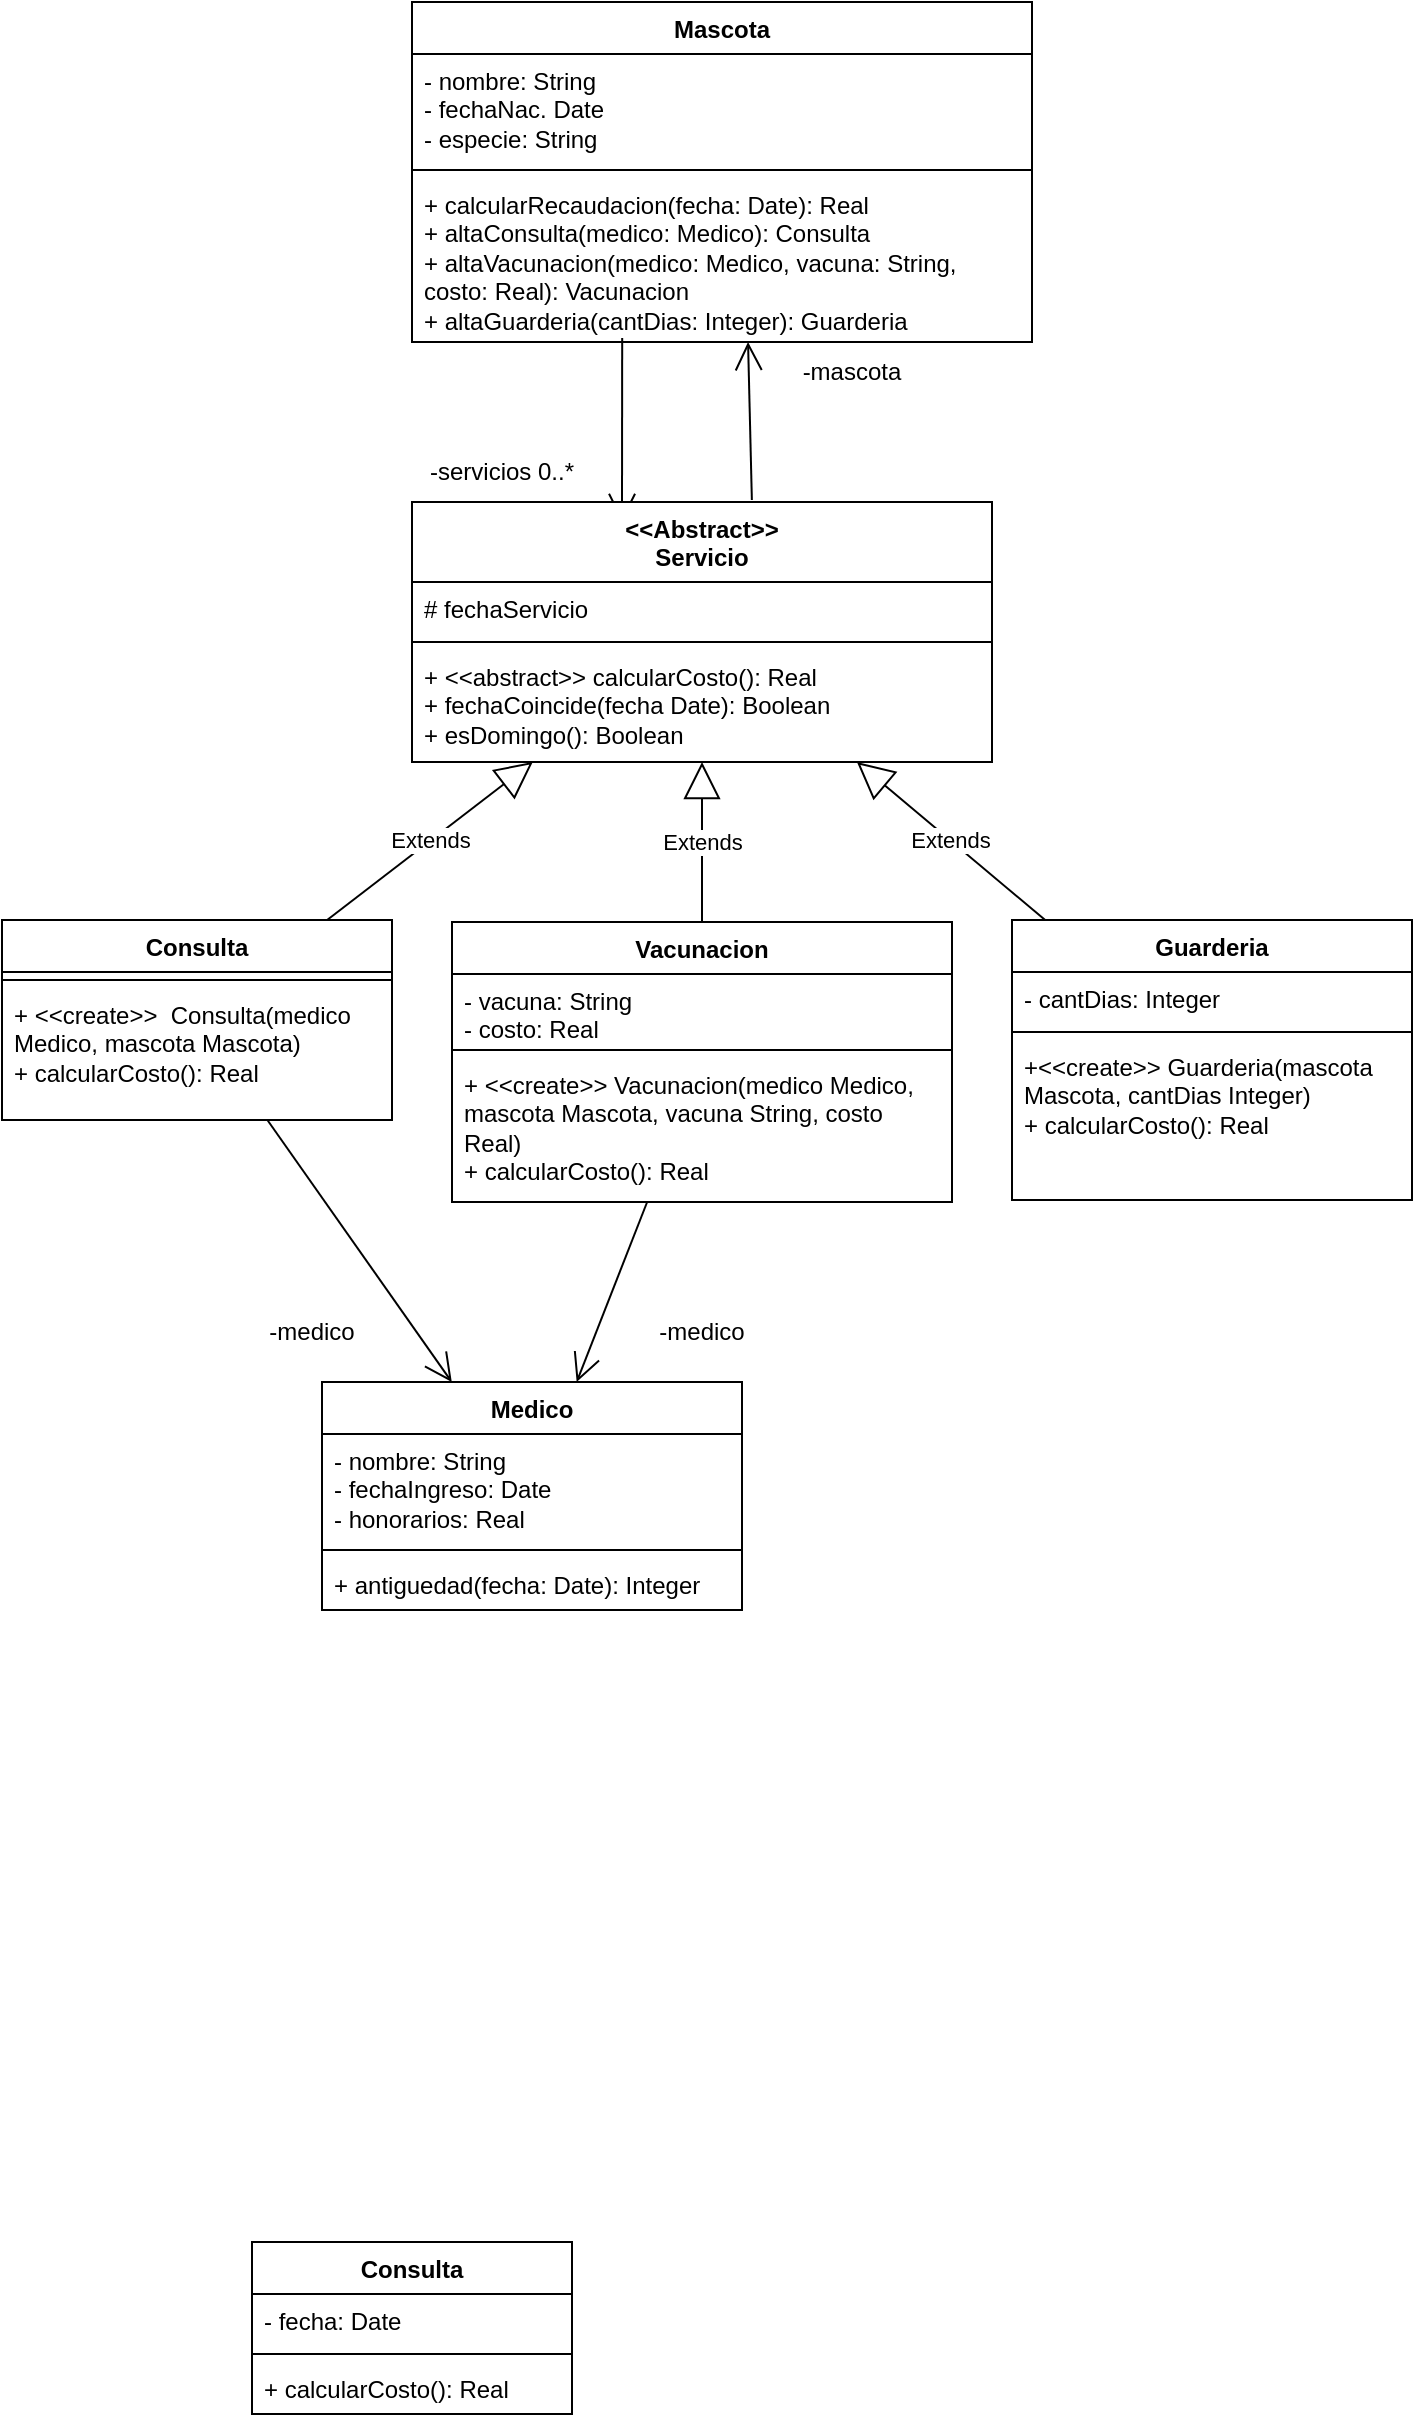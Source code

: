 <mxfile version="22.0.2" type="device">
  <diagram name="Página-1" id="8GbFOLVAD-dK-h_YGOZ3">
    <mxGraphModel dx="864" dy="947" grid="1" gridSize="10" guides="1" tooltips="1" connect="1" arrows="1" fold="1" page="1" pageScale="1" pageWidth="827" pageHeight="1169" math="0" shadow="0">
      <root>
        <mxCell id="0" />
        <mxCell id="1" parent="0" />
        <mxCell id="eEaIYHQ_iqfKaJxvbYx7-2" value="Medico" style="swimlane;fontStyle=1;align=center;verticalAlign=top;childLayout=stackLayout;horizontal=1;startSize=26;horizontalStack=0;resizeParent=1;resizeParentMax=0;resizeLast=0;collapsible=1;marginBottom=0;whiteSpace=wrap;html=1;" parent="1" vertex="1">
          <mxGeometry x="205" y="730" width="210" height="114" as="geometry" />
        </mxCell>
        <mxCell id="eEaIYHQ_iqfKaJxvbYx7-3" value="- nombre: String&lt;br&gt;- fechaIngreso: Date&lt;br&gt;- honorarios: Real" style="text;strokeColor=none;fillColor=none;align=left;verticalAlign=top;spacingLeft=4;spacingRight=4;overflow=hidden;rotatable=0;points=[[0,0.5],[1,0.5]];portConstraint=eastwest;whiteSpace=wrap;html=1;" parent="eEaIYHQ_iqfKaJxvbYx7-2" vertex="1">
          <mxGeometry y="26" width="210" height="54" as="geometry" />
        </mxCell>
        <mxCell id="eEaIYHQ_iqfKaJxvbYx7-4" value="" style="line;strokeWidth=1;fillColor=none;align=left;verticalAlign=middle;spacingTop=-1;spacingLeft=3;spacingRight=3;rotatable=0;labelPosition=right;points=[];portConstraint=eastwest;strokeColor=inherit;" parent="eEaIYHQ_iqfKaJxvbYx7-2" vertex="1">
          <mxGeometry y="80" width="210" height="8" as="geometry" />
        </mxCell>
        <mxCell id="eEaIYHQ_iqfKaJxvbYx7-5" value="+ antiguedad(fecha: Date): Integer" style="text;strokeColor=none;fillColor=none;align=left;verticalAlign=top;spacingLeft=4;spacingRight=4;overflow=hidden;rotatable=0;points=[[0,0.5],[1,0.5]];portConstraint=eastwest;whiteSpace=wrap;html=1;" parent="eEaIYHQ_iqfKaJxvbYx7-2" vertex="1">
          <mxGeometry y="88" width="210" height="26" as="geometry" />
        </mxCell>
        <mxCell id="eEaIYHQ_iqfKaJxvbYx7-6" value="Mascota" style="swimlane;fontStyle=1;align=center;verticalAlign=top;childLayout=stackLayout;horizontal=1;startSize=26;horizontalStack=0;resizeParent=1;resizeParentMax=0;resizeLast=0;collapsible=1;marginBottom=0;whiteSpace=wrap;html=1;" parent="1" vertex="1">
          <mxGeometry x="250" y="40" width="310" height="170" as="geometry" />
        </mxCell>
        <mxCell id="eEaIYHQ_iqfKaJxvbYx7-7" value="- nombre: String&lt;br&gt;- fechaNac. Date&lt;br&gt;- especie: String" style="text;strokeColor=none;fillColor=none;align=left;verticalAlign=top;spacingLeft=4;spacingRight=4;overflow=hidden;rotatable=0;points=[[0,0.5],[1,0.5]];portConstraint=eastwest;whiteSpace=wrap;html=1;" parent="eEaIYHQ_iqfKaJxvbYx7-6" vertex="1">
          <mxGeometry y="26" width="310" height="54" as="geometry" />
        </mxCell>
        <mxCell id="eEaIYHQ_iqfKaJxvbYx7-8" value="" style="line;strokeWidth=1;fillColor=none;align=left;verticalAlign=middle;spacingTop=-1;spacingLeft=3;spacingRight=3;rotatable=0;labelPosition=right;points=[];portConstraint=eastwest;strokeColor=inherit;" parent="eEaIYHQ_iqfKaJxvbYx7-6" vertex="1">
          <mxGeometry y="80" width="310" height="8" as="geometry" />
        </mxCell>
        <mxCell id="eEaIYHQ_iqfKaJxvbYx7-9" value="+ calcularRecaudacion(fecha: Date): Real&lt;br&gt;+ altaConsulta(medico: Medico): Consulta&lt;br&gt;+ altaVacunacion(medico: Medico, vacuna: String, costo: Real): Vacunacion&lt;br&gt;+ altaGuarderia(cantDias: Integer): Guarderia" style="text;strokeColor=none;fillColor=none;align=left;verticalAlign=top;spacingLeft=4;spacingRight=4;overflow=hidden;rotatable=0;points=[[0,0.5],[1,0.5]];portConstraint=eastwest;whiteSpace=wrap;html=1;" parent="eEaIYHQ_iqfKaJxvbYx7-6" vertex="1">
          <mxGeometry y="88" width="310" height="82" as="geometry" />
        </mxCell>
        <mxCell id="eEaIYHQ_iqfKaJxvbYx7-14" value="Consulta" style="swimlane;fontStyle=1;align=center;verticalAlign=top;childLayout=stackLayout;horizontal=1;startSize=26;horizontalStack=0;resizeParent=1;resizeParentMax=0;resizeLast=0;collapsible=1;marginBottom=0;whiteSpace=wrap;html=1;" parent="1" vertex="1">
          <mxGeometry x="45" y="499" width="195" height="100" as="geometry" />
        </mxCell>
        <mxCell id="eEaIYHQ_iqfKaJxvbYx7-16" value="" style="line;strokeWidth=1;fillColor=none;align=left;verticalAlign=middle;spacingTop=-1;spacingLeft=3;spacingRight=3;rotatable=0;labelPosition=right;points=[];portConstraint=eastwest;strokeColor=inherit;" parent="eEaIYHQ_iqfKaJxvbYx7-14" vertex="1">
          <mxGeometry y="26" width="195" height="8" as="geometry" />
        </mxCell>
        <mxCell id="eEaIYHQ_iqfKaJxvbYx7-17" value="+ &amp;lt;&amp;lt;create&amp;gt;&amp;gt;&amp;nbsp; Consulta(medico Medico, mascota Mascota)&lt;br&gt;+ calcularCosto(): Real" style="text;strokeColor=none;fillColor=none;align=left;verticalAlign=top;spacingLeft=4;spacingRight=4;overflow=hidden;rotatable=0;points=[[0,0.5],[1,0.5]];portConstraint=eastwest;whiteSpace=wrap;html=1;" parent="eEaIYHQ_iqfKaJxvbYx7-14" vertex="1">
          <mxGeometry y="34" width="195" height="66" as="geometry" />
        </mxCell>
        <mxCell id="eEaIYHQ_iqfKaJxvbYx7-18" value="Vacunacion" style="swimlane;fontStyle=1;align=center;verticalAlign=top;childLayout=stackLayout;horizontal=1;startSize=26;horizontalStack=0;resizeParent=1;resizeParentMax=0;resizeLast=0;collapsible=1;marginBottom=0;whiteSpace=wrap;html=1;" parent="1" vertex="1">
          <mxGeometry x="270" y="500" width="250" height="140" as="geometry" />
        </mxCell>
        <mxCell id="eEaIYHQ_iqfKaJxvbYx7-19" value="- vacuna: String&lt;br&gt;- costo: Real" style="text;strokeColor=none;fillColor=none;align=left;verticalAlign=top;spacingLeft=4;spacingRight=4;overflow=hidden;rotatable=0;points=[[0,0.5],[1,0.5]];portConstraint=eastwest;whiteSpace=wrap;html=1;" parent="eEaIYHQ_iqfKaJxvbYx7-18" vertex="1">
          <mxGeometry y="26" width="250" height="34" as="geometry" />
        </mxCell>
        <mxCell id="eEaIYHQ_iqfKaJxvbYx7-20" value="" style="line;strokeWidth=1;fillColor=none;align=left;verticalAlign=middle;spacingTop=-1;spacingLeft=3;spacingRight=3;rotatable=0;labelPosition=right;points=[];portConstraint=eastwest;strokeColor=inherit;" parent="eEaIYHQ_iqfKaJxvbYx7-18" vertex="1">
          <mxGeometry y="60" width="250" height="8" as="geometry" />
        </mxCell>
        <mxCell id="eEaIYHQ_iqfKaJxvbYx7-21" value="+ &amp;lt;&amp;lt;create&amp;gt;&amp;gt; Vacunacion(medico Medico, mascota Mascota, vacuna String, costo Real)&lt;br&gt;+ calcularCosto(): Real" style="text;strokeColor=none;fillColor=none;align=left;verticalAlign=top;spacingLeft=4;spacingRight=4;overflow=hidden;rotatable=0;points=[[0,0.5],[1,0.5]];portConstraint=eastwest;whiteSpace=wrap;html=1;" parent="eEaIYHQ_iqfKaJxvbYx7-18" vertex="1">
          <mxGeometry y="68" width="250" height="72" as="geometry" />
        </mxCell>
        <mxCell id="eEaIYHQ_iqfKaJxvbYx7-22" value="Guarderia" style="swimlane;fontStyle=1;align=center;verticalAlign=top;childLayout=stackLayout;horizontal=1;startSize=26;horizontalStack=0;resizeParent=1;resizeParentMax=0;resizeLast=0;collapsible=1;marginBottom=0;whiteSpace=wrap;html=1;" parent="1" vertex="1">
          <mxGeometry x="550" y="499" width="200" height="140" as="geometry" />
        </mxCell>
        <mxCell id="eEaIYHQ_iqfKaJxvbYx7-23" value="- cantDias: Integer" style="text;strokeColor=none;fillColor=none;align=left;verticalAlign=top;spacingLeft=4;spacingRight=4;overflow=hidden;rotatable=0;points=[[0,0.5],[1,0.5]];portConstraint=eastwest;whiteSpace=wrap;html=1;" parent="eEaIYHQ_iqfKaJxvbYx7-22" vertex="1">
          <mxGeometry y="26" width="200" height="26" as="geometry" />
        </mxCell>
        <mxCell id="eEaIYHQ_iqfKaJxvbYx7-24" value="" style="line;strokeWidth=1;fillColor=none;align=left;verticalAlign=middle;spacingTop=-1;spacingLeft=3;spacingRight=3;rotatable=0;labelPosition=right;points=[];portConstraint=eastwest;strokeColor=inherit;" parent="eEaIYHQ_iqfKaJxvbYx7-22" vertex="1">
          <mxGeometry y="52" width="200" height="8" as="geometry" />
        </mxCell>
        <mxCell id="eEaIYHQ_iqfKaJxvbYx7-25" value="+&amp;lt;&amp;lt;create&amp;gt;&amp;gt; Guarderia(mascota Mascota, cantDias Integer)&lt;br&gt;+ calcularCosto(): Real" style="text;strokeColor=none;fillColor=none;align=left;verticalAlign=top;spacingLeft=4;spacingRight=4;overflow=hidden;rotatable=0;points=[[0,0.5],[1,0.5]];portConstraint=eastwest;whiteSpace=wrap;html=1;" parent="eEaIYHQ_iqfKaJxvbYx7-22" vertex="1">
          <mxGeometry y="60" width="200" height="80" as="geometry" />
        </mxCell>
        <mxCell id="sBrsMQt-9_VZ41GfW_G3-1" value="" style="endArrow=open;endFill=1;endSize=12;html=1;rounded=0;exitX=0.586;exitY=-0.008;exitDx=0;exitDy=0;exitPerimeter=0;entryX=0.542;entryY=1;entryDx=0;entryDy=0;entryPerimeter=0;" edge="1" parent="1" source="sBrsMQt-9_VZ41GfW_G3-16" target="eEaIYHQ_iqfKaJxvbYx7-9">
          <mxGeometry width="160" relative="1" as="geometry">
            <mxPoint x="395" y="300" as="sourcePoint" />
            <mxPoint x="520" y="270" as="targetPoint" />
          </mxGeometry>
        </mxCell>
        <mxCell id="sBrsMQt-9_VZ41GfW_G3-2" value="-mascota" style="text;strokeColor=none;align=center;fillColor=none;html=1;verticalAlign=middle;whiteSpace=wrap;rounded=0;" vertex="1" parent="1">
          <mxGeometry x="440" y="210" width="60" height="30" as="geometry" />
        </mxCell>
        <mxCell id="sBrsMQt-9_VZ41GfW_G3-10" value="" style="endArrow=open;endFill=1;endSize=12;html=1;rounded=0;" edge="1" parent="1" source="eEaIYHQ_iqfKaJxvbYx7-14" target="eEaIYHQ_iqfKaJxvbYx7-2">
          <mxGeometry width="160" relative="1" as="geometry">
            <mxPoint x="195" y="600" as="sourcePoint" />
            <mxPoint x="355" y="600" as="targetPoint" />
          </mxGeometry>
        </mxCell>
        <mxCell id="sBrsMQt-9_VZ41GfW_G3-11" value="" style="endArrow=open;endFill=1;endSize=12;html=1;rounded=0;" edge="1" parent="1" source="eEaIYHQ_iqfKaJxvbYx7-18" target="eEaIYHQ_iqfKaJxvbYx7-2">
          <mxGeometry width="160" relative="1" as="geometry">
            <mxPoint x="425" y="650" as="sourcePoint" />
            <mxPoint x="585" y="650" as="targetPoint" />
          </mxGeometry>
        </mxCell>
        <mxCell id="sBrsMQt-9_VZ41GfW_G3-12" value="-medico" style="text;strokeColor=none;align=center;fillColor=none;html=1;verticalAlign=middle;whiteSpace=wrap;rounded=0;" vertex="1" parent="1">
          <mxGeometry x="170" y="690" width="60" height="30" as="geometry" />
        </mxCell>
        <mxCell id="sBrsMQt-9_VZ41GfW_G3-13" value="-medico" style="text;strokeColor=none;align=center;fillColor=none;html=1;verticalAlign=middle;whiteSpace=wrap;rounded=0;" vertex="1" parent="1">
          <mxGeometry x="365" y="690" width="60" height="30" as="geometry" />
        </mxCell>
        <mxCell id="sBrsMQt-9_VZ41GfW_G3-14" value="" style="endArrow=open;endFill=1;endSize=12;html=1;rounded=0;entryX=0.25;entryY=0;entryDx=0;entryDy=0;exitX=0.339;exitY=0.976;exitDx=0;exitDy=0;exitPerimeter=0;" edge="1" parent="1" source="eEaIYHQ_iqfKaJxvbYx7-9">
          <mxGeometry width="160" relative="1" as="geometry">
            <mxPoint x="350" y="200" as="sourcePoint" />
            <mxPoint x="355" y="300" as="targetPoint" />
          </mxGeometry>
        </mxCell>
        <mxCell id="sBrsMQt-9_VZ41GfW_G3-15" value="-servicios 0..*" style="text;strokeColor=none;align=center;fillColor=none;html=1;verticalAlign=middle;whiteSpace=wrap;rounded=0;" vertex="1" parent="1">
          <mxGeometry x="250" y="260" width="90" height="30" as="geometry" />
        </mxCell>
        <mxCell id="sBrsMQt-9_VZ41GfW_G3-16" value="&amp;lt;&amp;lt;Abstract&amp;gt;&amp;gt;&lt;br&gt;Servicio" style="swimlane;fontStyle=1;align=center;verticalAlign=top;childLayout=stackLayout;horizontal=1;startSize=40;horizontalStack=0;resizeParent=1;resizeParentMax=0;resizeLast=0;collapsible=1;marginBottom=0;whiteSpace=wrap;html=1;" vertex="1" parent="1">
          <mxGeometry x="250" y="290" width="290" height="130" as="geometry" />
        </mxCell>
        <mxCell id="sBrsMQt-9_VZ41GfW_G3-17" value="# fechaServicio" style="text;strokeColor=none;fillColor=none;align=left;verticalAlign=top;spacingLeft=4;spacingRight=4;overflow=hidden;rotatable=0;points=[[0,0.5],[1,0.5]];portConstraint=eastwest;whiteSpace=wrap;html=1;" vertex="1" parent="sBrsMQt-9_VZ41GfW_G3-16">
          <mxGeometry y="40" width="290" height="26" as="geometry" />
        </mxCell>
        <mxCell id="sBrsMQt-9_VZ41GfW_G3-18" value="" style="line;strokeWidth=1;fillColor=none;align=left;verticalAlign=middle;spacingTop=-1;spacingLeft=3;spacingRight=3;rotatable=0;labelPosition=right;points=[];portConstraint=eastwest;strokeColor=inherit;" vertex="1" parent="sBrsMQt-9_VZ41GfW_G3-16">
          <mxGeometry y="66" width="290" height="8" as="geometry" />
        </mxCell>
        <mxCell id="sBrsMQt-9_VZ41GfW_G3-19" value="+ &amp;lt;&amp;lt;abstract&amp;gt;&amp;gt; calcularCosto(): Real&lt;br&gt;+ fechaCoincide(fecha Date): Boolean&lt;br&gt;+ esDomingo(): Boolean" style="text;strokeColor=none;fillColor=none;align=left;verticalAlign=top;spacingLeft=4;spacingRight=4;overflow=hidden;rotatable=0;points=[[0,0.5],[1,0.5]];portConstraint=eastwest;whiteSpace=wrap;html=1;" vertex="1" parent="sBrsMQt-9_VZ41GfW_G3-16">
          <mxGeometry y="74" width="290" height="56" as="geometry" />
        </mxCell>
        <mxCell id="sBrsMQt-9_VZ41GfW_G3-24" value="Consulta" style="swimlane;fontStyle=1;align=center;verticalAlign=top;childLayout=stackLayout;horizontal=1;startSize=26;horizontalStack=0;resizeParent=1;resizeParentMax=0;resizeLast=0;collapsible=1;marginBottom=0;whiteSpace=wrap;html=1;" vertex="1" parent="1">
          <mxGeometry x="170" y="1160" width="160" height="86" as="geometry" />
        </mxCell>
        <mxCell id="sBrsMQt-9_VZ41GfW_G3-25" value="- fecha: Date" style="text;strokeColor=none;fillColor=none;align=left;verticalAlign=top;spacingLeft=4;spacingRight=4;overflow=hidden;rotatable=0;points=[[0,0.5],[1,0.5]];portConstraint=eastwest;whiteSpace=wrap;html=1;" vertex="1" parent="sBrsMQt-9_VZ41GfW_G3-24">
          <mxGeometry y="26" width="160" height="26" as="geometry" />
        </mxCell>
        <mxCell id="sBrsMQt-9_VZ41GfW_G3-26" value="" style="line;strokeWidth=1;fillColor=none;align=left;verticalAlign=middle;spacingTop=-1;spacingLeft=3;spacingRight=3;rotatable=0;labelPosition=right;points=[];portConstraint=eastwest;strokeColor=inherit;" vertex="1" parent="sBrsMQt-9_VZ41GfW_G3-24">
          <mxGeometry y="52" width="160" height="8" as="geometry" />
        </mxCell>
        <mxCell id="sBrsMQt-9_VZ41GfW_G3-27" value="+ calcularCosto(): Real" style="text;strokeColor=none;fillColor=none;align=left;verticalAlign=top;spacingLeft=4;spacingRight=4;overflow=hidden;rotatable=0;points=[[0,0.5],[1,0.5]];portConstraint=eastwest;whiteSpace=wrap;html=1;" vertex="1" parent="sBrsMQt-9_VZ41GfW_G3-24">
          <mxGeometry y="60" width="160" height="26" as="geometry" />
        </mxCell>
        <mxCell id="sBrsMQt-9_VZ41GfW_G3-28" value="Extends" style="endArrow=block;endSize=16;endFill=0;html=1;rounded=0;" edge="1" parent="1" source="eEaIYHQ_iqfKaJxvbYx7-14" target="sBrsMQt-9_VZ41GfW_G3-16">
          <mxGeometry width="160" relative="1" as="geometry">
            <mxPoint x="170" y="440" as="sourcePoint" />
            <mxPoint x="330" y="440" as="targetPoint" />
          </mxGeometry>
        </mxCell>
        <mxCell id="sBrsMQt-9_VZ41GfW_G3-29" value="Extends" style="endArrow=block;endSize=16;endFill=0;html=1;rounded=0;" edge="1" parent="1" source="eEaIYHQ_iqfKaJxvbYx7-18" target="sBrsMQt-9_VZ41GfW_G3-16">
          <mxGeometry width="160" relative="1" as="geometry">
            <mxPoint x="230" y="450" as="sourcePoint" />
            <mxPoint x="440" y="430" as="targetPoint" />
          </mxGeometry>
        </mxCell>
        <mxCell id="sBrsMQt-9_VZ41GfW_G3-30" value="Extends" style="endArrow=block;endSize=16;endFill=0;html=1;rounded=0;" edge="1" parent="1" source="eEaIYHQ_iqfKaJxvbYx7-22" target="sBrsMQt-9_VZ41GfW_G3-16">
          <mxGeometry width="160" relative="1" as="geometry">
            <mxPoint x="550" y="460" as="sourcePoint" />
            <mxPoint x="710" y="460" as="targetPoint" />
          </mxGeometry>
        </mxCell>
      </root>
    </mxGraphModel>
  </diagram>
</mxfile>
